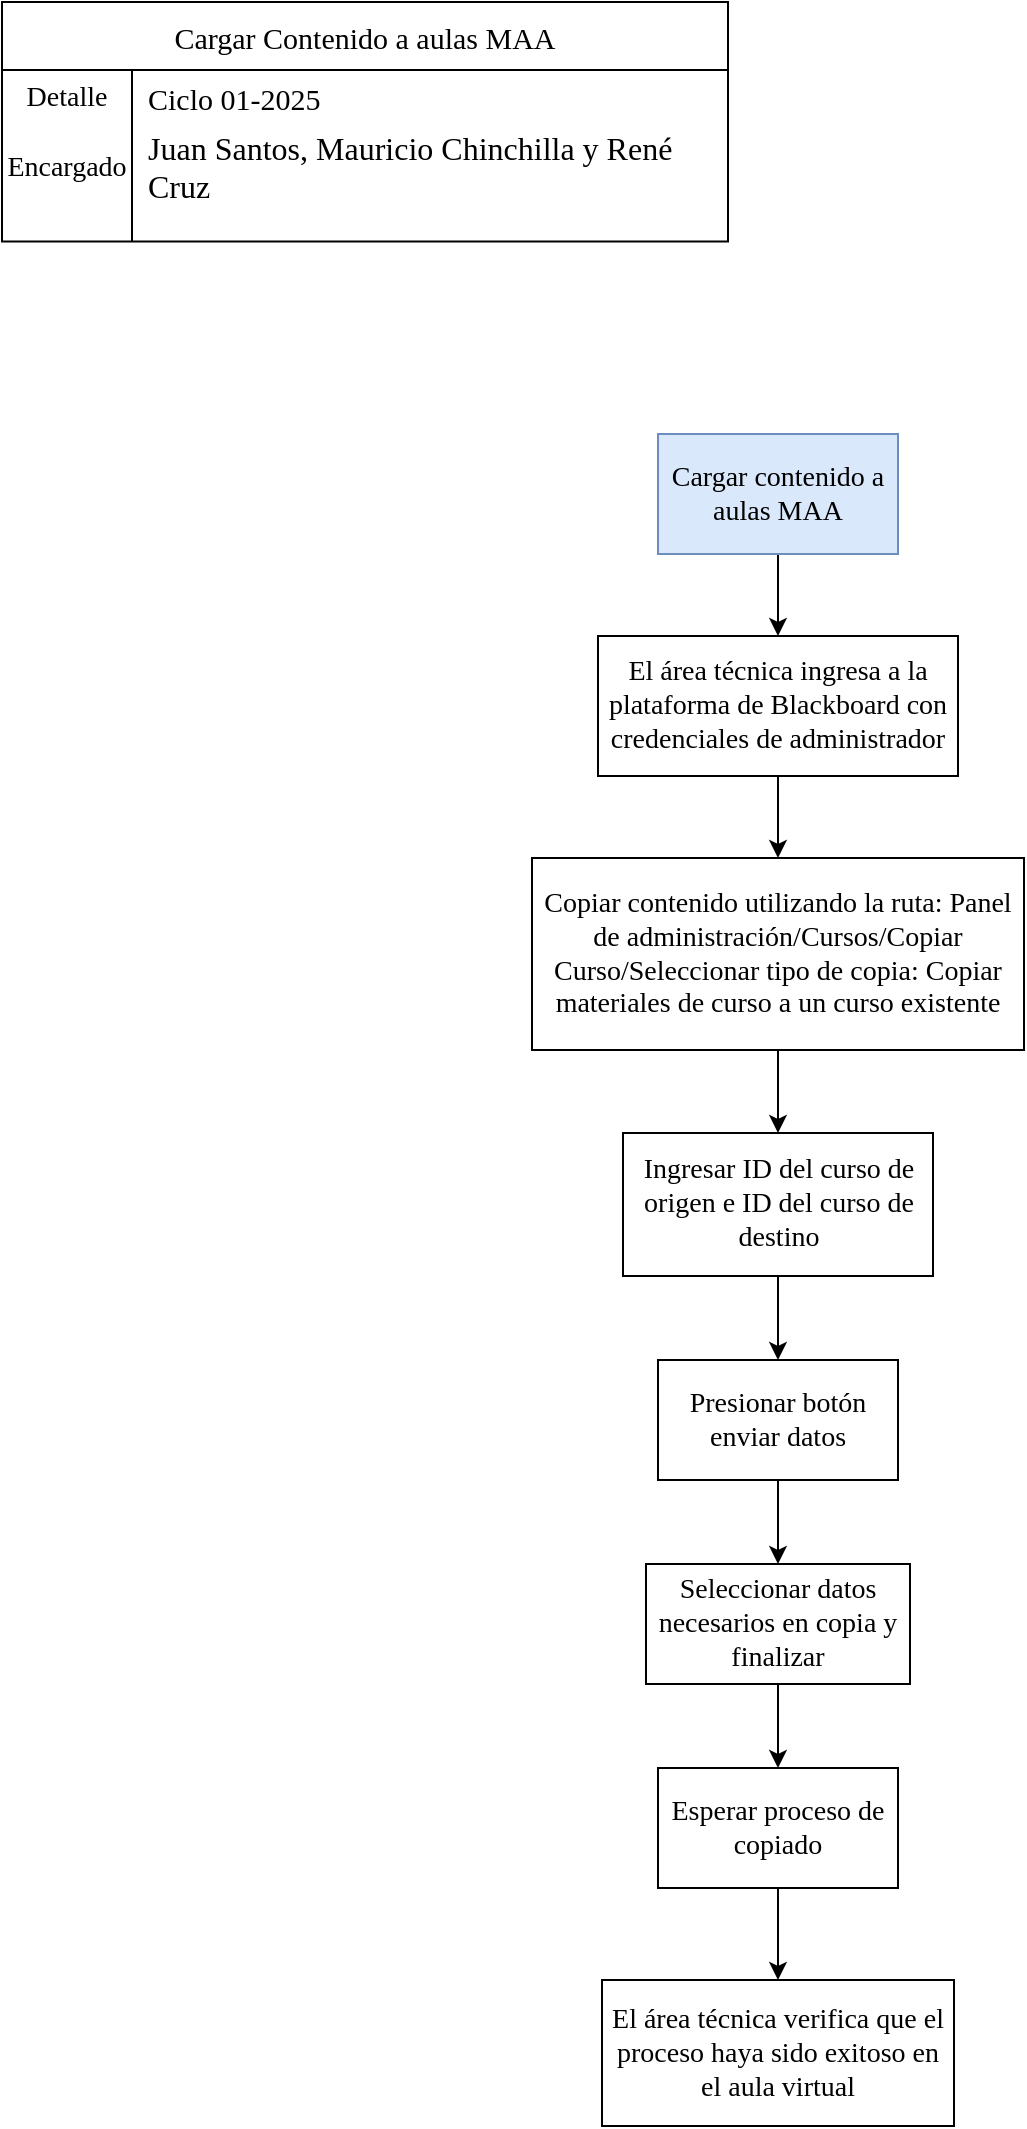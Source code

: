 <mxfile version="28.0.6">
  <diagram name="Página-1" id="qOiiJh23XRLZq0zANhFO">
    <mxGraphModel dx="1426" dy="841" grid="0" gridSize="10" guides="1" tooltips="1" connect="1" arrows="1" fold="1" page="1" pageScale="1" pageWidth="827" pageHeight="1169" math="0" shadow="0">
      <root>
        <mxCell id="0" />
        <mxCell id="1" parent="0" />
        <mxCell id="tdhkN_9E3uCMZR0hyI1w-8" value="Cargar Contenido a aulas MAA" style="shape=table;startSize=34;container=1;collapsible=0;childLayout=tableLayout;fixedRows=1;rowLines=0;fontStyle=0;fontSize=15;fontFamily=Times New Roman;" vertex="1" parent="1">
          <mxGeometry x="26" y="25" width="363" height="119.75" as="geometry" />
        </mxCell>
        <mxCell id="tdhkN_9E3uCMZR0hyI1w-9" value="" style="shape=tableRow;horizontal=0;startSize=0;swimlaneHead=0;swimlaneBody=0;top=0;left=0;bottom=0;right=0;collapsible=0;dropTarget=0;fillColor=none;points=[[0,0.5],[1,0.5]];portConstraint=eastwest;strokeColor=inherit;fontSize=16;fontFamily=Times New Roman;" vertex="1" parent="tdhkN_9E3uCMZR0hyI1w-8">
          <mxGeometry y="34" width="363" height="27" as="geometry" />
        </mxCell>
        <mxCell id="tdhkN_9E3uCMZR0hyI1w-10" value="&lt;font style=&quot;font-size: 14px;&quot;&gt;Detalle&lt;/font&gt;&lt;div&gt;&lt;br&gt;&lt;/div&gt;" style="shape=partialRectangle;html=1;whiteSpace=wrap;connectable=0;fillColor=none;top=0;left=0;bottom=0;right=0;overflow=hidden;pointerEvents=1;strokeColor=inherit;fontSize=16;fontFamily=Times New Roman;" vertex="1" parent="tdhkN_9E3uCMZR0hyI1w-9">
          <mxGeometry width="65" height="27" as="geometry">
            <mxRectangle width="65" height="27" as="alternateBounds" />
          </mxGeometry>
        </mxCell>
        <mxCell id="tdhkN_9E3uCMZR0hyI1w-11" value="&lt;font style=&quot;font-size: 15px;&quot;&gt;Ciclo 01-2025&lt;/font&gt;" style="shape=partialRectangle;html=1;whiteSpace=wrap;connectable=0;fillColor=none;top=0;left=0;bottom=0;right=0;align=left;spacingLeft=6;overflow=hidden;strokeColor=inherit;fontSize=16;fontFamily=Times New Roman;" vertex="1" parent="tdhkN_9E3uCMZR0hyI1w-9">
          <mxGeometry x="65" width="298" height="27" as="geometry">
            <mxRectangle width="298" height="27" as="alternateBounds" />
          </mxGeometry>
        </mxCell>
        <mxCell id="tdhkN_9E3uCMZR0hyI1w-12" value="" style="shape=tableRow;horizontal=0;startSize=0;swimlaneHead=0;swimlaneBody=0;top=0;left=0;bottom=0;right=0;collapsible=0;dropTarget=0;fillColor=none;points=[[0,0.5],[1,0.5]];portConstraint=eastwest;strokeColor=inherit;fontSize=16;fontFamily=Times New Roman;" vertex="1" parent="tdhkN_9E3uCMZR0hyI1w-8">
          <mxGeometry y="61" width="363" height="39" as="geometry" />
        </mxCell>
        <mxCell id="tdhkN_9E3uCMZR0hyI1w-13" value="&lt;font style=&quot;font-size: 14px;&quot;&gt;Encargado&lt;/font&gt;" style="shape=partialRectangle;html=1;whiteSpace=wrap;connectable=0;fillColor=none;top=0;left=0;bottom=0;right=0;overflow=hidden;strokeColor=inherit;fontSize=16;fontFamily=Times New Roman;" vertex="1" parent="tdhkN_9E3uCMZR0hyI1w-12">
          <mxGeometry width="65" height="39" as="geometry">
            <mxRectangle width="65" height="39" as="alternateBounds" />
          </mxGeometry>
        </mxCell>
        <mxCell id="tdhkN_9E3uCMZR0hyI1w-14" value="Juan Santos, Mauricio Chinchilla y René Cruz" style="shape=partialRectangle;html=1;whiteSpace=wrap;connectable=0;fillColor=none;top=0;left=0;bottom=0;right=0;align=left;spacingLeft=6;overflow=hidden;strokeColor=inherit;fontSize=16;fontFamily=Times New Roman;" vertex="1" parent="tdhkN_9E3uCMZR0hyI1w-12">
          <mxGeometry x="65" width="298" height="39" as="geometry">
            <mxRectangle width="298" height="39" as="alternateBounds" />
          </mxGeometry>
        </mxCell>
        <mxCell id="tdhkN_9E3uCMZR0hyI1w-15" value="" style="shape=tableRow;horizontal=0;startSize=0;swimlaneHead=0;swimlaneBody=0;top=0;left=0;bottom=0;right=0;collapsible=0;dropTarget=0;fillColor=none;points=[[0,0.5],[1,0.5]];portConstraint=eastwest;strokeColor=inherit;fontSize=16;fontFamily=Times New Roman;" vertex="1" parent="tdhkN_9E3uCMZR0hyI1w-8">
          <mxGeometry y="100" width="363" height="20" as="geometry" />
        </mxCell>
        <mxCell id="tdhkN_9E3uCMZR0hyI1w-16" value="" style="shape=partialRectangle;html=1;whiteSpace=wrap;connectable=0;fillColor=none;top=0;left=0;bottom=0;right=0;overflow=hidden;strokeColor=inherit;fontSize=16;fontFamily=Times New Roman;" vertex="1" parent="tdhkN_9E3uCMZR0hyI1w-15">
          <mxGeometry width="65" height="20" as="geometry">
            <mxRectangle width="65" height="20" as="alternateBounds" />
          </mxGeometry>
        </mxCell>
        <mxCell id="tdhkN_9E3uCMZR0hyI1w-17" value="" style="shape=partialRectangle;html=1;whiteSpace=wrap;connectable=0;fillColor=none;top=0;left=0;bottom=0;right=0;align=left;spacingLeft=6;overflow=hidden;strokeColor=inherit;fontSize=16;fontFamily=Times New Roman;" vertex="1" parent="tdhkN_9E3uCMZR0hyI1w-15">
          <mxGeometry x="65" width="298" height="20" as="geometry">
            <mxRectangle width="298" height="20" as="alternateBounds" />
          </mxGeometry>
        </mxCell>
        <mxCell id="tdhkN_9E3uCMZR0hyI1w-20" value="" style="edgeStyle=orthogonalEdgeStyle;rounded=0;orthogonalLoop=1;jettySize=auto;html=1;" edge="1" parent="1" source="tdhkN_9E3uCMZR0hyI1w-18" target="tdhkN_9E3uCMZR0hyI1w-19">
          <mxGeometry relative="1" as="geometry" />
        </mxCell>
        <mxCell id="tdhkN_9E3uCMZR0hyI1w-18" value="&lt;font style=&quot;font-size: 14px;&quot;&gt;Cargar contenido a aulas MAA&lt;/font&gt;" style="rounded=0;whiteSpace=wrap;html=1;fontFamily=Times New Roman;fillColor=#dae8fc;strokeColor=#6c8ebf;" vertex="1" parent="1">
          <mxGeometry x="354" y="241" width="120" height="60" as="geometry" />
        </mxCell>
        <mxCell id="tdhkN_9E3uCMZR0hyI1w-22" value="" style="edgeStyle=orthogonalEdgeStyle;rounded=0;orthogonalLoop=1;jettySize=auto;html=1;" edge="1" parent="1" source="tdhkN_9E3uCMZR0hyI1w-19" target="tdhkN_9E3uCMZR0hyI1w-21">
          <mxGeometry relative="1" as="geometry" />
        </mxCell>
        <mxCell id="tdhkN_9E3uCMZR0hyI1w-19" value="&lt;font style=&quot;font-size: 14px;&quot;&gt;El área técnica ingresa a la plataforma de Blackboard con credenciales de administrador&lt;/font&gt;" style="whiteSpace=wrap;html=1;fontFamily=Times New Roman;rounded=0;" vertex="1" parent="1">
          <mxGeometry x="324" y="342" width="180" height="70" as="geometry" />
        </mxCell>
        <mxCell id="tdhkN_9E3uCMZR0hyI1w-24" value="" style="edgeStyle=orthogonalEdgeStyle;rounded=0;orthogonalLoop=1;jettySize=auto;html=1;" edge="1" parent="1" source="tdhkN_9E3uCMZR0hyI1w-21" target="tdhkN_9E3uCMZR0hyI1w-23">
          <mxGeometry relative="1" as="geometry" />
        </mxCell>
        <mxCell id="tdhkN_9E3uCMZR0hyI1w-21" value="&lt;font style=&quot;font-size: 14px;&quot;&gt;Copiar contenido utilizando la ruta: Panel de administración/Cursos/Copiar Curso/Seleccionar tipo de copia: Copiar materiales de curso a un curso existente&lt;/font&gt;" style="whiteSpace=wrap;html=1;fontFamily=Times New Roman;rounded=0;" vertex="1" parent="1">
          <mxGeometry x="291" y="453" width="246" height="96" as="geometry" />
        </mxCell>
        <mxCell id="tdhkN_9E3uCMZR0hyI1w-26" value="" style="edgeStyle=orthogonalEdgeStyle;rounded=0;orthogonalLoop=1;jettySize=auto;html=1;" edge="1" parent="1" source="tdhkN_9E3uCMZR0hyI1w-23" target="tdhkN_9E3uCMZR0hyI1w-25">
          <mxGeometry relative="1" as="geometry" />
        </mxCell>
        <mxCell id="tdhkN_9E3uCMZR0hyI1w-23" value="&lt;font style=&quot;font-size: 14px;&quot;&gt;Ingresar ID del curso de origen e ID del curso de destino&lt;/font&gt;" style="whiteSpace=wrap;html=1;fontFamily=Times New Roman;rounded=0;" vertex="1" parent="1">
          <mxGeometry x="336.5" y="590.5" width="155" height="71.5" as="geometry" />
        </mxCell>
        <mxCell id="tdhkN_9E3uCMZR0hyI1w-28" value="" style="edgeStyle=orthogonalEdgeStyle;rounded=0;orthogonalLoop=1;jettySize=auto;html=1;" edge="1" parent="1" source="tdhkN_9E3uCMZR0hyI1w-25" target="tdhkN_9E3uCMZR0hyI1w-27">
          <mxGeometry relative="1" as="geometry" />
        </mxCell>
        <mxCell id="tdhkN_9E3uCMZR0hyI1w-25" value="&lt;font style=&quot;font-size: 14px;&quot;&gt;Presionar botón enviar datos&lt;/font&gt;" style="whiteSpace=wrap;html=1;fontFamily=Times New Roman;rounded=0;" vertex="1" parent="1">
          <mxGeometry x="354" y="704" width="120" height="60" as="geometry" />
        </mxCell>
        <mxCell id="tdhkN_9E3uCMZR0hyI1w-30" value="" style="edgeStyle=orthogonalEdgeStyle;rounded=0;orthogonalLoop=1;jettySize=auto;html=1;" edge="1" parent="1" source="tdhkN_9E3uCMZR0hyI1w-27" target="tdhkN_9E3uCMZR0hyI1w-29">
          <mxGeometry relative="1" as="geometry" />
        </mxCell>
        <mxCell id="tdhkN_9E3uCMZR0hyI1w-27" value="&lt;font style=&quot;font-size: 14px;&quot;&gt;Seleccionar datos necesarios en copia y finalizar&lt;/font&gt;" style="whiteSpace=wrap;html=1;fontFamily=Times New Roman;rounded=0;" vertex="1" parent="1">
          <mxGeometry x="348" y="806" width="132" height="60" as="geometry" />
        </mxCell>
        <mxCell id="tdhkN_9E3uCMZR0hyI1w-32" value="" style="edgeStyle=orthogonalEdgeStyle;rounded=0;orthogonalLoop=1;jettySize=auto;html=1;" edge="1" parent="1" source="tdhkN_9E3uCMZR0hyI1w-29" target="tdhkN_9E3uCMZR0hyI1w-31">
          <mxGeometry relative="1" as="geometry" />
        </mxCell>
        <mxCell id="tdhkN_9E3uCMZR0hyI1w-29" value="&lt;font style=&quot;font-size: 14px;&quot;&gt;Esperar proceso de copiado&lt;/font&gt;" style="whiteSpace=wrap;html=1;fontFamily=Times New Roman;rounded=0;" vertex="1" parent="1">
          <mxGeometry x="354" y="908" width="120" height="60" as="geometry" />
        </mxCell>
        <mxCell id="tdhkN_9E3uCMZR0hyI1w-31" value="&lt;font style=&quot;font-size: 14px;&quot;&gt;El área técnica verifica que el proceso haya sido exitoso en el aula virtual&lt;/font&gt;" style="whiteSpace=wrap;html=1;fontFamily=Times New Roman;rounded=0;" vertex="1" parent="1">
          <mxGeometry x="326" y="1014" width="176" height="73" as="geometry" />
        </mxCell>
      </root>
    </mxGraphModel>
  </diagram>
</mxfile>
